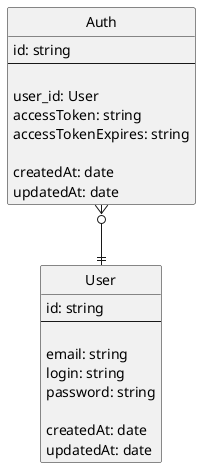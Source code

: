 @startuml

' hide "E" circle
hide circle

' straight arrows
' skinparam linetype ortho

entity Auth {
  id: string
  --

  user_id: User
  accessToken: string
  accessTokenExpires: string

  createdAt: date
  updatedAt: date
}


entity User {
  id: string
  --

  email: string
  login: string
  password: string

  createdAt: date
  updatedAt: date
}

Auth }o--|| User

@enduml
